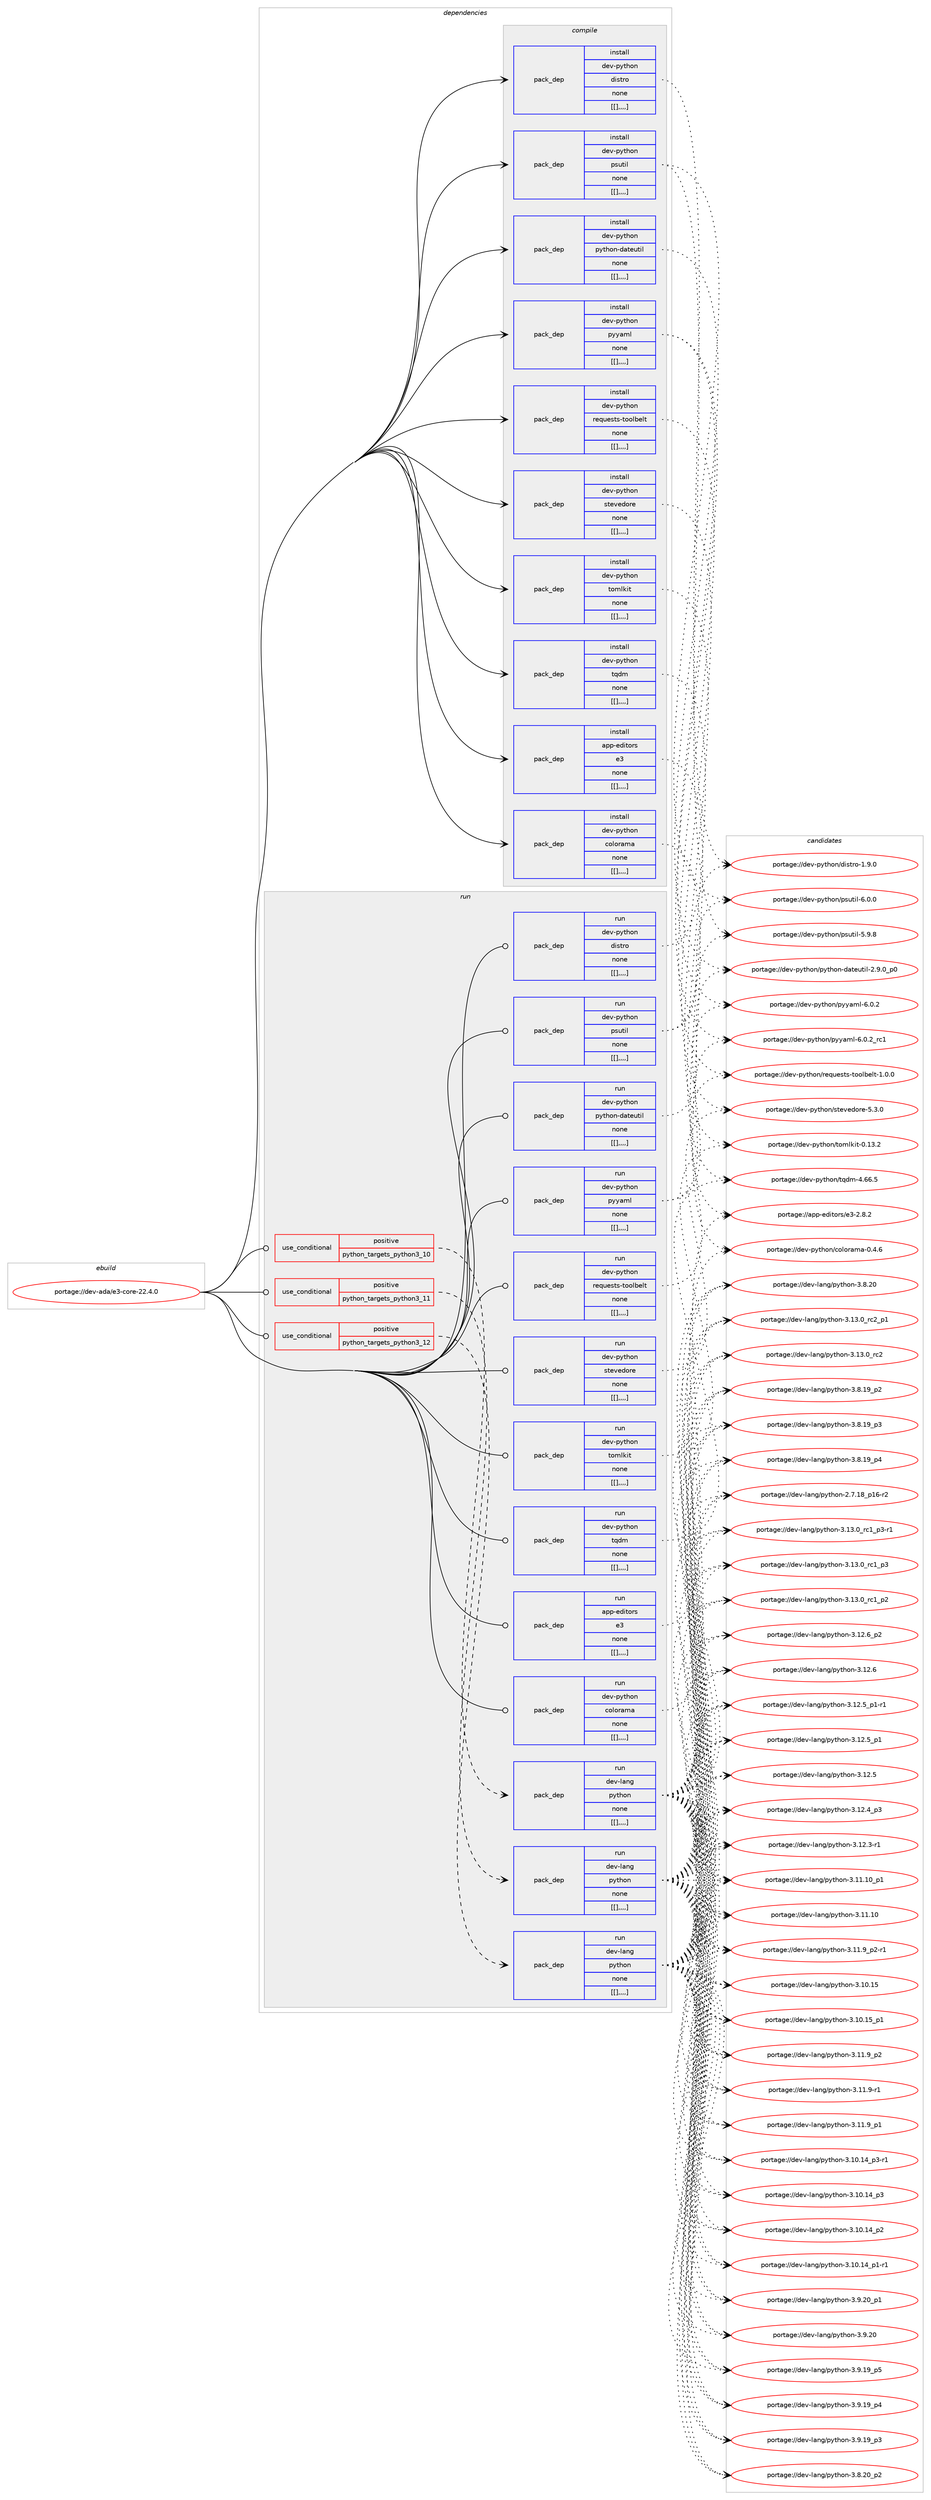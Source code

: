digraph prolog {

# *************
# Graph options
# *************

newrank=true;
concentrate=true;
compound=true;
graph [rankdir=LR,fontname=Helvetica,fontsize=10,ranksep=1.5];#, ranksep=2.5, nodesep=0.2];
edge  [arrowhead=vee];
node  [fontname=Helvetica,fontsize=10];

# **********
# The ebuild
# **********

subgraph cluster_leftcol {
color=gray;
label=<<i>ebuild</i>>;
id [label="portage://dev-ada/e3-core-22.4.0", color=red, width=4, href="../dev-ada/e3-core-22.4.0.svg"];
}

# ****************
# The dependencies
# ****************

subgraph cluster_midcol {
color=gray;
label=<<i>dependencies</i>>;
subgraph cluster_compile {
fillcolor="#eeeeee";
style=filled;
label=<<i>compile</i>>;
subgraph pack45556 {
dependency63157 [label=<<TABLE BORDER="0" CELLBORDER="1" CELLSPACING="0" CELLPADDING="4" WIDTH="220"><TR><TD ROWSPAN="6" CELLPADDING="30">pack_dep</TD></TR><TR><TD WIDTH="110">install</TD></TR><TR><TD>dev-python</TD></TR><TR><TD>colorama</TD></TR><TR><TD>none</TD></TR><TR><TD>[[],,,,]</TD></TR></TABLE>>, shape=none, color=blue];
}
id:e -> dependency63157:w [weight=20,style="solid",arrowhead="vee"];
subgraph pack45557 {
dependency63158 [label=<<TABLE BORDER="0" CELLBORDER="1" CELLSPACING="0" CELLPADDING="4" WIDTH="220"><TR><TD ROWSPAN="6" CELLPADDING="30">pack_dep</TD></TR><TR><TD WIDTH="110">install</TD></TR><TR><TD>dev-python</TD></TR><TR><TD>distro</TD></TR><TR><TD>none</TD></TR><TR><TD>[[],,,,]</TD></TR></TABLE>>, shape=none, color=blue];
}
id:e -> dependency63158:w [weight=20,style="solid",arrowhead="vee"];
subgraph pack45558 {
dependency63159 [label=<<TABLE BORDER="0" CELLBORDER="1" CELLSPACING="0" CELLPADDING="4" WIDTH="220"><TR><TD ROWSPAN="6" CELLPADDING="30">pack_dep</TD></TR><TR><TD WIDTH="110">install</TD></TR><TR><TD>dev-python</TD></TR><TR><TD>psutil</TD></TR><TR><TD>none</TD></TR><TR><TD>[[],,,,]</TD></TR></TABLE>>, shape=none, color=blue];
}
id:e -> dependency63159:w [weight=20,style="solid",arrowhead="vee"];
subgraph pack45559 {
dependency63160 [label=<<TABLE BORDER="0" CELLBORDER="1" CELLSPACING="0" CELLPADDING="4" WIDTH="220"><TR><TD ROWSPAN="6" CELLPADDING="30">pack_dep</TD></TR><TR><TD WIDTH="110">install</TD></TR><TR><TD>dev-python</TD></TR><TR><TD>python-dateutil</TD></TR><TR><TD>none</TD></TR><TR><TD>[[],,,,]</TD></TR></TABLE>>, shape=none, color=blue];
}
id:e -> dependency63160:w [weight=20,style="solid",arrowhead="vee"];
subgraph pack45560 {
dependency63161 [label=<<TABLE BORDER="0" CELLBORDER="1" CELLSPACING="0" CELLPADDING="4" WIDTH="220"><TR><TD ROWSPAN="6" CELLPADDING="30">pack_dep</TD></TR><TR><TD WIDTH="110">install</TD></TR><TR><TD>dev-python</TD></TR><TR><TD>pyyaml</TD></TR><TR><TD>none</TD></TR><TR><TD>[[],,,,]</TD></TR></TABLE>>, shape=none, color=blue];
}
id:e -> dependency63161:w [weight=20,style="solid",arrowhead="vee"];
subgraph pack45561 {
dependency63162 [label=<<TABLE BORDER="0" CELLBORDER="1" CELLSPACING="0" CELLPADDING="4" WIDTH="220"><TR><TD ROWSPAN="6" CELLPADDING="30">pack_dep</TD></TR><TR><TD WIDTH="110">install</TD></TR><TR><TD>dev-python</TD></TR><TR><TD>requests-toolbelt</TD></TR><TR><TD>none</TD></TR><TR><TD>[[],,,,]</TD></TR></TABLE>>, shape=none, color=blue];
}
id:e -> dependency63162:w [weight=20,style="solid",arrowhead="vee"];
subgraph pack45562 {
dependency63163 [label=<<TABLE BORDER="0" CELLBORDER="1" CELLSPACING="0" CELLPADDING="4" WIDTH="220"><TR><TD ROWSPAN="6" CELLPADDING="30">pack_dep</TD></TR><TR><TD WIDTH="110">install</TD></TR><TR><TD>dev-python</TD></TR><TR><TD>stevedore</TD></TR><TR><TD>none</TD></TR><TR><TD>[[],,,,]</TD></TR></TABLE>>, shape=none, color=blue];
}
id:e -> dependency63163:w [weight=20,style="solid",arrowhead="vee"];
subgraph pack45563 {
dependency63164 [label=<<TABLE BORDER="0" CELLBORDER="1" CELLSPACING="0" CELLPADDING="4" WIDTH="220"><TR><TD ROWSPAN="6" CELLPADDING="30">pack_dep</TD></TR><TR><TD WIDTH="110">install</TD></TR><TR><TD>dev-python</TD></TR><TR><TD>tomlkit</TD></TR><TR><TD>none</TD></TR><TR><TD>[[],,,,]</TD></TR></TABLE>>, shape=none, color=blue];
}
id:e -> dependency63164:w [weight=20,style="solid",arrowhead="vee"];
subgraph pack45564 {
dependency63165 [label=<<TABLE BORDER="0" CELLBORDER="1" CELLSPACING="0" CELLPADDING="4" WIDTH="220"><TR><TD ROWSPAN="6" CELLPADDING="30">pack_dep</TD></TR><TR><TD WIDTH="110">install</TD></TR><TR><TD>dev-python</TD></TR><TR><TD>tqdm</TD></TR><TR><TD>none</TD></TR><TR><TD>[[],,,,]</TD></TR></TABLE>>, shape=none, color=blue];
}
id:e -> dependency63165:w [weight=20,style="solid",arrowhead="vee"];
subgraph pack45565 {
dependency63166 [label=<<TABLE BORDER="0" CELLBORDER="1" CELLSPACING="0" CELLPADDING="4" WIDTH="220"><TR><TD ROWSPAN="6" CELLPADDING="30">pack_dep</TD></TR><TR><TD WIDTH="110">install</TD></TR><TR><TD>app-editors</TD></TR><TR><TD>e3</TD></TR><TR><TD>none</TD></TR><TR><TD>[[],,,,]</TD></TR></TABLE>>, shape=none, color=blue];
}
id:e -> dependency63166:w [weight=20,style="solid",arrowhead="vee"];
}
subgraph cluster_compileandrun {
fillcolor="#eeeeee";
style=filled;
label=<<i>compile and run</i>>;
}
subgraph cluster_run {
fillcolor="#eeeeee";
style=filled;
label=<<i>run</i>>;
subgraph cond16684 {
dependency63167 [label=<<TABLE BORDER="0" CELLBORDER="1" CELLSPACING="0" CELLPADDING="4"><TR><TD ROWSPAN="3" CELLPADDING="10">use_conditional</TD></TR><TR><TD>positive</TD></TR><TR><TD>python_targets_python3_10</TD></TR></TABLE>>, shape=none, color=red];
subgraph pack45566 {
dependency63168 [label=<<TABLE BORDER="0" CELLBORDER="1" CELLSPACING="0" CELLPADDING="4" WIDTH="220"><TR><TD ROWSPAN="6" CELLPADDING="30">pack_dep</TD></TR><TR><TD WIDTH="110">run</TD></TR><TR><TD>dev-lang</TD></TR><TR><TD>python</TD></TR><TR><TD>none</TD></TR><TR><TD>[[],,,,]</TD></TR></TABLE>>, shape=none, color=blue];
}
dependency63167:e -> dependency63168:w [weight=20,style="dashed",arrowhead="vee"];
}
id:e -> dependency63167:w [weight=20,style="solid",arrowhead="odot"];
subgraph cond16685 {
dependency63169 [label=<<TABLE BORDER="0" CELLBORDER="1" CELLSPACING="0" CELLPADDING="4"><TR><TD ROWSPAN="3" CELLPADDING="10">use_conditional</TD></TR><TR><TD>positive</TD></TR><TR><TD>python_targets_python3_11</TD></TR></TABLE>>, shape=none, color=red];
subgraph pack45567 {
dependency63170 [label=<<TABLE BORDER="0" CELLBORDER="1" CELLSPACING="0" CELLPADDING="4" WIDTH="220"><TR><TD ROWSPAN="6" CELLPADDING="30">pack_dep</TD></TR><TR><TD WIDTH="110">run</TD></TR><TR><TD>dev-lang</TD></TR><TR><TD>python</TD></TR><TR><TD>none</TD></TR><TR><TD>[[],,,,]</TD></TR></TABLE>>, shape=none, color=blue];
}
dependency63169:e -> dependency63170:w [weight=20,style="dashed",arrowhead="vee"];
}
id:e -> dependency63169:w [weight=20,style="solid",arrowhead="odot"];
subgraph cond16686 {
dependency63171 [label=<<TABLE BORDER="0" CELLBORDER="1" CELLSPACING="0" CELLPADDING="4"><TR><TD ROWSPAN="3" CELLPADDING="10">use_conditional</TD></TR><TR><TD>positive</TD></TR><TR><TD>python_targets_python3_12</TD></TR></TABLE>>, shape=none, color=red];
subgraph pack45568 {
dependency63172 [label=<<TABLE BORDER="0" CELLBORDER="1" CELLSPACING="0" CELLPADDING="4" WIDTH="220"><TR><TD ROWSPAN="6" CELLPADDING="30">pack_dep</TD></TR><TR><TD WIDTH="110">run</TD></TR><TR><TD>dev-lang</TD></TR><TR><TD>python</TD></TR><TR><TD>none</TD></TR><TR><TD>[[],,,,]</TD></TR></TABLE>>, shape=none, color=blue];
}
dependency63171:e -> dependency63172:w [weight=20,style="dashed",arrowhead="vee"];
}
id:e -> dependency63171:w [weight=20,style="solid",arrowhead="odot"];
subgraph pack45569 {
dependency63173 [label=<<TABLE BORDER="0" CELLBORDER="1" CELLSPACING="0" CELLPADDING="4" WIDTH="220"><TR><TD ROWSPAN="6" CELLPADDING="30">pack_dep</TD></TR><TR><TD WIDTH="110">run</TD></TR><TR><TD>dev-python</TD></TR><TR><TD>colorama</TD></TR><TR><TD>none</TD></TR><TR><TD>[[],,,,]</TD></TR></TABLE>>, shape=none, color=blue];
}
id:e -> dependency63173:w [weight=20,style="solid",arrowhead="odot"];
subgraph pack45570 {
dependency63174 [label=<<TABLE BORDER="0" CELLBORDER="1" CELLSPACING="0" CELLPADDING="4" WIDTH="220"><TR><TD ROWSPAN="6" CELLPADDING="30">pack_dep</TD></TR><TR><TD WIDTH="110">run</TD></TR><TR><TD>dev-python</TD></TR><TR><TD>distro</TD></TR><TR><TD>none</TD></TR><TR><TD>[[],,,,]</TD></TR></TABLE>>, shape=none, color=blue];
}
id:e -> dependency63174:w [weight=20,style="solid",arrowhead="odot"];
subgraph pack45571 {
dependency63175 [label=<<TABLE BORDER="0" CELLBORDER="1" CELLSPACING="0" CELLPADDING="4" WIDTH="220"><TR><TD ROWSPAN="6" CELLPADDING="30">pack_dep</TD></TR><TR><TD WIDTH="110">run</TD></TR><TR><TD>dev-python</TD></TR><TR><TD>psutil</TD></TR><TR><TD>none</TD></TR><TR><TD>[[],,,,]</TD></TR></TABLE>>, shape=none, color=blue];
}
id:e -> dependency63175:w [weight=20,style="solid",arrowhead="odot"];
subgraph pack45572 {
dependency63176 [label=<<TABLE BORDER="0" CELLBORDER="1" CELLSPACING="0" CELLPADDING="4" WIDTH="220"><TR><TD ROWSPAN="6" CELLPADDING="30">pack_dep</TD></TR><TR><TD WIDTH="110">run</TD></TR><TR><TD>dev-python</TD></TR><TR><TD>python-dateutil</TD></TR><TR><TD>none</TD></TR><TR><TD>[[],,,,]</TD></TR></TABLE>>, shape=none, color=blue];
}
id:e -> dependency63176:w [weight=20,style="solid",arrowhead="odot"];
subgraph pack45573 {
dependency63177 [label=<<TABLE BORDER="0" CELLBORDER="1" CELLSPACING="0" CELLPADDING="4" WIDTH="220"><TR><TD ROWSPAN="6" CELLPADDING="30">pack_dep</TD></TR><TR><TD WIDTH="110">run</TD></TR><TR><TD>dev-python</TD></TR><TR><TD>pyyaml</TD></TR><TR><TD>none</TD></TR><TR><TD>[[],,,,]</TD></TR></TABLE>>, shape=none, color=blue];
}
id:e -> dependency63177:w [weight=20,style="solid",arrowhead="odot"];
subgraph pack45574 {
dependency63178 [label=<<TABLE BORDER="0" CELLBORDER="1" CELLSPACING="0" CELLPADDING="4" WIDTH="220"><TR><TD ROWSPAN="6" CELLPADDING="30">pack_dep</TD></TR><TR><TD WIDTH="110">run</TD></TR><TR><TD>dev-python</TD></TR><TR><TD>requests-toolbelt</TD></TR><TR><TD>none</TD></TR><TR><TD>[[],,,,]</TD></TR></TABLE>>, shape=none, color=blue];
}
id:e -> dependency63178:w [weight=20,style="solid",arrowhead="odot"];
subgraph pack45575 {
dependency63179 [label=<<TABLE BORDER="0" CELLBORDER="1" CELLSPACING="0" CELLPADDING="4" WIDTH="220"><TR><TD ROWSPAN="6" CELLPADDING="30">pack_dep</TD></TR><TR><TD WIDTH="110">run</TD></TR><TR><TD>dev-python</TD></TR><TR><TD>stevedore</TD></TR><TR><TD>none</TD></TR><TR><TD>[[],,,,]</TD></TR></TABLE>>, shape=none, color=blue];
}
id:e -> dependency63179:w [weight=20,style="solid",arrowhead="odot"];
subgraph pack45576 {
dependency63180 [label=<<TABLE BORDER="0" CELLBORDER="1" CELLSPACING="0" CELLPADDING="4" WIDTH="220"><TR><TD ROWSPAN="6" CELLPADDING="30">pack_dep</TD></TR><TR><TD WIDTH="110">run</TD></TR><TR><TD>dev-python</TD></TR><TR><TD>tomlkit</TD></TR><TR><TD>none</TD></TR><TR><TD>[[],,,,]</TD></TR></TABLE>>, shape=none, color=blue];
}
id:e -> dependency63180:w [weight=20,style="solid",arrowhead="odot"];
subgraph pack45577 {
dependency63181 [label=<<TABLE BORDER="0" CELLBORDER="1" CELLSPACING="0" CELLPADDING="4" WIDTH="220"><TR><TD ROWSPAN="6" CELLPADDING="30">pack_dep</TD></TR><TR><TD WIDTH="110">run</TD></TR><TR><TD>dev-python</TD></TR><TR><TD>tqdm</TD></TR><TR><TD>none</TD></TR><TR><TD>[[],,,,]</TD></TR></TABLE>>, shape=none, color=blue];
}
id:e -> dependency63181:w [weight=20,style="solid",arrowhead="odot"];
subgraph pack45578 {
dependency63182 [label=<<TABLE BORDER="0" CELLBORDER="1" CELLSPACING="0" CELLPADDING="4" WIDTH="220"><TR><TD ROWSPAN="6" CELLPADDING="30">pack_dep</TD></TR><TR><TD WIDTH="110">run</TD></TR><TR><TD>app-editors</TD></TR><TR><TD>e3</TD></TR><TR><TD>none</TD></TR><TR><TD>[[],,,,]</TD></TR></TABLE>>, shape=none, color=blue];
}
id:e -> dependency63182:w [weight=20,style="solid",arrowhead="odot"];
}
}

# **************
# The candidates
# **************

subgraph cluster_choices {
rank=same;
color=gray;
label=<<i>candidates</i>>;

subgraph choice45556 {
color=black;
nodesep=1;
choice1001011184511212111610411111047991111081111149710997454846524654 [label="portage://dev-python/colorama-0.4.6", color=red, width=4,href="../dev-python/colorama-0.4.6.svg"];
dependency63157:e -> choice1001011184511212111610411111047991111081111149710997454846524654:w [style=dotted,weight="100"];
}
subgraph choice45557 {
color=black;
nodesep=1;
choice1001011184511212111610411111047100105115116114111454946574648 [label="portage://dev-python/distro-1.9.0", color=red, width=4,href="../dev-python/distro-1.9.0.svg"];
dependency63158:e -> choice1001011184511212111610411111047100105115116114111454946574648:w [style=dotted,weight="100"];
}
subgraph choice45558 {
color=black;
nodesep=1;
choice1001011184511212111610411111047112115117116105108455446484648 [label="portage://dev-python/psutil-6.0.0", color=red, width=4,href="../dev-python/psutil-6.0.0.svg"];
choice1001011184511212111610411111047112115117116105108455346574656 [label="portage://dev-python/psutil-5.9.8", color=red, width=4,href="../dev-python/psutil-5.9.8.svg"];
dependency63159:e -> choice1001011184511212111610411111047112115117116105108455446484648:w [style=dotted,weight="100"];
dependency63159:e -> choice1001011184511212111610411111047112115117116105108455346574656:w [style=dotted,weight="100"];
}
subgraph choice45559 {
color=black;
nodesep=1;
choice100101118451121211161041111104711212111610411111045100971161011171161051084550465746489511248 [label="portage://dev-python/python-dateutil-2.9.0_p0", color=red, width=4,href="../dev-python/python-dateutil-2.9.0_p0.svg"];
dependency63160:e -> choice100101118451121211161041111104711212111610411111045100971161011171161051084550465746489511248:w [style=dotted,weight="100"];
}
subgraph choice45560 {
color=black;
nodesep=1;
choice100101118451121211161041111104711212112197109108455446484650951149949 [label="portage://dev-python/pyyaml-6.0.2_rc1", color=red, width=4,href="../dev-python/pyyaml-6.0.2_rc1.svg"];
choice100101118451121211161041111104711212112197109108455446484650 [label="portage://dev-python/pyyaml-6.0.2", color=red, width=4,href="../dev-python/pyyaml-6.0.2.svg"];
dependency63161:e -> choice100101118451121211161041111104711212112197109108455446484650951149949:w [style=dotted,weight="100"];
dependency63161:e -> choice100101118451121211161041111104711212112197109108455446484650:w [style=dotted,weight="100"];
}
subgraph choice45561 {
color=black;
nodesep=1;
choice10010111845112121116104111110471141011131171011151161154511611111110898101108116454946484648 [label="portage://dev-python/requests-toolbelt-1.0.0", color=red, width=4,href="../dev-python/requests-toolbelt-1.0.0.svg"];
dependency63162:e -> choice10010111845112121116104111110471141011131171011151161154511611111110898101108116454946484648:w [style=dotted,weight="100"];
}
subgraph choice45562 {
color=black;
nodesep=1;
choice1001011184511212111610411111047115116101118101100111114101455346514648 [label="portage://dev-python/stevedore-5.3.0", color=red, width=4,href="../dev-python/stevedore-5.3.0.svg"];
dependency63163:e -> choice1001011184511212111610411111047115116101118101100111114101455346514648:w [style=dotted,weight="100"];
}
subgraph choice45563 {
color=black;
nodesep=1;
choice100101118451121211161041111104711611110910810710511645484649514650 [label="portage://dev-python/tomlkit-0.13.2", color=red, width=4,href="../dev-python/tomlkit-0.13.2.svg"];
dependency63164:e -> choice100101118451121211161041111104711611110910810710511645484649514650:w [style=dotted,weight="100"];
}
subgraph choice45564 {
color=black;
nodesep=1;
choice100101118451121211161041111104711611310010945524654544653 [label="portage://dev-python/tqdm-4.66.5", color=red, width=4,href="../dev-python/tqdm-4.66.5.svg"];
dependency63165:e -> choice100101118451121211161041111104711611310010945524654544653:w [style=dotted,weight="100"];
}
subgraph choice45565 {
color=black;
nodesep=1;
choice97112112451011001051161111141154710151455046564650 [label="portage://app-editors/e3-2.8.2", color=red, width=4,href="../app-editors/e3-2.8.2.svg"];
dependency63166:e -> choice97112112451011001051161111141154710151455046564650:w [style=dotted,weight="100"];
}
subgraph choice45566 {
color=black;
nodesep=1;
choice100101118451089711010347112121116104111110455146495146489511499509511249 [label="portage://dev-lang/python-3.13.0_rc2_p1", color=red, width=4,href="../dev-lang/python-3.13.0_rc2_p1.svg"];
choice10010111845108971101034711212111610411111045514649514648951149950 [label="portage://dev-lang/python-3.13.0_rc2", color=red, width=4,href="../dev-lang/python-3.13.0_rc2.svg"];
choice1001011184510897110103471121211161041111104551464951464895114994995112514511449 [label="portage://dev-lang/python-3.13.0_rc1_p3-r1", color=red, width=4,href="../dev-lang/python-3.13.0_rc1_p3-r1.svg"];
choice100101118451089711010347112121116104111110455146495146489511499499511251 [label="portage://dev-lang/python-3.13.0_rc1_p3", color=red, width=4,href="../dev-lang/python-3.13.0_rc1_p3.svg"];
choice100101118451089711010347112121116104111110455146495146489511499499511250 [label="portage://dev-lang/python-3.13.0_rc1_p2", color=red, width=4,href="../dev-lang/python-3.13.0_rc1_p2.svg"];
choice100101118451089711010347112121116104111110455146495046549511250 [label="portage://dev-lang/python-3.12.6_p2", color=red, width=4,href="../dev-lang/python-3.12.6_p2.svg"];
choice10010111845108971101034711212111610411111045514649504654 [label="portage://dev-lang/python-3.12.6", color=red, width=4,href="../dev-lang/python-3.12.6.svg"];
choice1001011184510897110103471121211161041111104551464950465395112494511449 [label="portage://dev-lang/python-3.12.5_p1-r1", color=red, width=4,href="../dev-lang/python-3.12.5_p1-r1.svg"];
choice100101118451089711010347112121116104111110455146495046539511249 [label="portage://dev-lang/python-3.12.5_p1", color=red, width=4,href="../dev-lang/python-3.12.5_p1.svg"];
choice10010111845108971101034711212111610411111045514649504653 [label="portage://dev-lang/python-3.12.5", color=red, width=4,href="../dev-lang/python-3.12.5.svg"];
choice100101118451089711010347112121116104111110455146495046529511251 [label="portage://dev-lang/python-3.12.4_p3", color=red, width=4,href="../dev-lang/python-3.12.4_p3.svg"];
choice100101118451089711010347112121116104111110455146495046514511449 [label="portage://dev-lang/python-3.12.3-r1", color=red, width=4,href="../dev-lang/python-3.12.3-r1.svg"];
choice10010111845108971101034711212111610411111045514649494649489511249 [label="portage://dev-lang/python-3.11.10_p1", color=red, width=4,href="../dev-lang/python-3.11.10_p1.svg"];
choice1001011184510897110103471121211161041111104551464949464948 [label="portage://dev-lang/python-3.11.10", color=red, width=4,href="../dev-lang/python-3.11.10.svg"];
choice1001011184510897110103471121211161041111104551464949465795112504511449 [label="portage://dev-lang/python-3.11.9_p2-r1", color=red, width=4,href="../dev-lang/python-3.11.9_p2-r1.svg"];
choice100101118451089711010347112121116104111110455146494946579511250 [label="portage://dev-lang/python-3.11.9_p2", color=red, width=4,href="../dev-lang/python-3.11.9_p2.svg"];
choice100101118451089711010347112121116104111110455146494946579511249 [label="portage://dev-lang/python-3.11.9_p1", color=red, width=4,href="../dev-lang/python-3.11.9_p1.svg"];
choice100101118451089711010347112121116104111110455146494946574511449 [label="portage://dev-lang/python-3.11.9-r1", color=red, width=4,href="../dev-lang/python-3.11.9-r1.svg"];
choice10010111845108971101034711212111610411111045514649484649539511249 [label="portage://dev-lang/python-3.10.15_p1", color=red, width=4,href="../dev-lang/python-3.10.15_p1.svg"];
choice1001011184510897110103471121211161041111104551464948464953 [label="portage://dev-lang/python-3.10.15", color=red, width=4,href="../dev-lang/python-3.10.15.svg"];
choice100101118451089711010347112121116104111110455146494846495295112514511449 [label="portage://dev-lang/python-3.10.14_p3-r1", color=red, width=4,href="../dev-lang/python-3.10.14_p3-r1.svg"];
choice10010111845108971101034711212111610411111045514649484649529511251 [label="portage://dev-lang/python-3.10.14_p3", color=red, width=4,href="../dev-lang/python-3.10.14_p3.svg"];
choice10010111845108971101034711212111610411111045514649484649529511250 [label="portage://dev-lang/python-3.10.14_p2", color=red, width=4,href="../dev-lang/python-3.10.14_p2.svg"];
choice100101118451089711010347112121116104111110455146494846495295112494511449 [label="portage://dev-lang/python-3.10.14_p1-r1", color=red, width=4,href="../dev-lang/python-3.10.14_p1-r1.svg"];
choice100101118451089711010347112121116104111110455146574650489511249 [label="portage://dev-lang/python-3.9.20_p1", color=red, width=4,href="../dev-lang/python-3.9.20_p1.svg"];
choice10010111845108971101034711212111610411111045514657465048 [label="portage://dev-lang/python-3.9.20", color=red, width=4,href="../dev-lang/python-3.9.20.svg"];
choice100101118451089711010347112121116104111110455146574649579511253 [label="portage://dev-lang/python-3.9.19_p5", color=red, width=4,href="../dev-lang/python-3.9.19_p5.svg"];
choice100101118451089711010347112121116104111110455146574649579511252 [label="portage://dev-lang/python-3.9.19_p4", color=red, width=4,href="../dev-lang/python-3.9.19_p4.svg"];
choice100101118451089711010347112121116104111110455146574649579511251 [label="portage://dev-lang/python-3.9.19_p3", color=red, width=4,href="../dev-lang/python-3.9.19_p3.svg"];
choice100101118451089711010347112121116104111110455146564650489511250 [label="portage://dev-lang/python-3.8.20_p2", color=red, width=4,href="../dev-lang/python-3.8.20_p2.svg"];
choice10010111845108971101034711212111610411111045514656465048 [label="portage://dev-lang/python-3.8.20", color=red, width=4,href="../dev-lang/python-3.8.20.svg"];
choice100101118451089711010347112121116104111110455146564649579511252 [label="portage://dev-lang/python-3.8.19_p4", color=red, width=4,href="../dev-lang/python-3.8.19_p4.svg"];
choice100101118451089711010347112121116104111110455146564649579511251 [label="portage://dev-lang/python-3.8.19_p3", color=red, width=4,href="../dev-lang/python-3.8.19_p3.svg"];
choice100101118451089711010347112121116104111110455146564649579511250 [label="portage://dev-lang/python-3.8.19_p2", color=red, width=4,href="../dev-lang/python-3.8.19_p2.svg"];
choice100101118451089711010347112121116104111110455046554649569511249544511450 [label="portage://dev-lang/python-2.7.18_p16-r2", color=red, width=4,href="../dev-lang/python-2.7.18_p16-r2.svg"];
dependency63168:e -> choice100101118451089711010347112121116104111110455146495146489511499509511249:w [style=dotted,weight="100"];
dependency63168:e -> choice10010111845108971101034711212111610411111045514649514648951149950:w [style=dotted,weight="100"];
dependency63168:e -> choice1001011184510897110103471121211161041111104551464951464895114994995112514511449:w [style=dotted,weight="100"];
dependency63168:e -> choice100101118451089711010347112121116104111110455146495146489511499499511251:w [style=dotted,weight="100"];
dependency63168:e -> choice100101118451089711010347112121116104111110455146495146489511499499511250:w [style=dotted,weight="100"];
dependency63168:e -> choice100101118451089711010347112121116104111110455146495046549511250:w [style=dotted,weight="100"];
dependency63168:e -> choice10010111845108971101034711212111610411111045514649504654:w [style=dotted,weight="100"];
dependency63168:e -> choice1001011184510897110103471121211161041111104551464950465395112494511449:w [style=dotted,weight="100"];
dependency63168:e -> choice100101118451089711010347112121116104111110455146495046539511249:w [style=dotted,weight="100"];
dependency63168:e -> choice10010111845108971101034711212111610411111045514649504653:w [style=dotted,weight="100"];
dependency63168:e -> choice100101118451089711010347112121116104111110455146495046529511251:w [style=dotted,weight="100"];
dependency63168:e -> choice100101118451089711010347112121116104111110455146495046514511449:w [style=dotted,weight="100"];
dependency63168:e -> choice10010111845108971101034711212111610411111045514649494649489511249:w [style=dotted,weight="100"];
dependency63168:e -> choice1001011184510897110103471121211161041111104551464949464948:w [style=dotted,weight="100"];
dependency63168:e -> choice1001011184510897110103471121211161041111104551464949465795112504511449:w [style=dotted,weight="100"];
dependency63168:e -> choice100101118451089711010347112121116104111110455146494946579511250:w [style=dotted,weight="100"];
dependency63168:e -> choice100101118451089711010347112121116104111110455146494946579511249:w [style=dotted,weight="100"];
dependency63168:e -> choice100101118451089711010347112121116104111110455146494946574511449:w [style=dotted,weight="100"];
dependency63168:e -> choice10010111845108971101034711212111610411111045514649484649539511249:w [style=dotted,weight="100"];
dependency63168:e -> choice1001011184510897110103471121211161041111104551464948464953:w [style=dotted,weight="100"];
dependency63168:e -> choice100101118451089711010347112121116104111110455146494846495295112514511449:w [style=dotted,weight="100"];
dependency63168:e -> choice10010111845108971101034711212111610411111045514649484649529511251:w [style=dotted,weight="100"];
dependency63168:e -> choice10010111845108971101034711212111610411111045514649484649529511250:w [style=dotted,weight="100"];
dependency63168:e -> choice100101118451089711010347112121116104111110455146494846495295112494511449:w [style=dotted,weight="100"];
dependency63168:e -> choice100101118451089711010347112121116104111110455146574650489511249:w [style=dotted,weight="100"];
dependency63168:e -> choice10010111845108971101034711212111610411111045514657465048:w [style=dotted,weight="100"];
dependency63168:e -> choice100101118451089711010347112121116104111110455146574649579511253:w [style=dotted,weight="100"];
dependency63168:e -> choice100101118451089711010347112121116104111110455146574649579511252:w [style=dotted,weight="100"];
dependency63168:e -> choice100101118451089711010347112121116104111110455146574649579511251:w [style=dotted,weight="100"];
dependency63168:e -> choice100101118451089711010347112121116104111110455146564650489511250:w [style=dotted,weight="100"];
dependency63168:e -> choice10010111845108971101034711212111610411111045514656465048:w [style=dotted,weight="100"];
dependency63168:e -> choice100101118451089711010347112121116104111110455146564649579511252:w [style=dotted,weight="100"];
dependency63168:e -> choice100101118451089711010347112121116104111110455146564649579511251:w [style=dotted,weight="100"];
dependency63168:e -> choice100101118451089711010347112121116104111110455146564649579511250:w [style=dotted,weight="100"];
dependency63168:e -> choice100101118451089711010347112121116104111110455046554649569511249544511450:w [style=dotted,weight="100"];
}
subgraph choice45567 {
color=black;
nodesep=1;
choice100101118451089711010347112121116104111110455146495146489511499509511249 [label="portage://dev-lang/python-3.13.0_rc2_p1", color=red, width=4,href="../dev-lang/python-3.13.0_rc2_p1.svg"];
choice10010111845108971101034711212111610411111045514649514648951149950 [label="portage://dev-lang/python-3.13.0_rc2", color=red, width=4,href="../dev-lang/python-3.13.0_rc2.svg"];
choice1001011184510897110103471121211161041111104551464951464895114994995112514511449 [label="portage://dev-lang/python-3.13.0_rc1_p3-r1", color=red, width=4,href="../dev-lang/python-3.13.0_rc1_p3-r1.svg"];
choice100101118451089711010347112121116104111110455146495146489511499499511251 [label="portage://dev-lang/python-3.13.0_rc1_p3", color=red, width=4,href="../dev-lang/python-3.13.0_rc1_p3.svg"];
choice100101118451089711010347112121116104111110455146495146489511499499511250 [label="portage://dev-lang/python-3.13.0_rc1_p2", color=red, width=4,href="../dev-lang/python-3.13.0_rc1_p2.svg"];
choice100101118451089711010347112121116104111110455146495046549511250 [label="portage://dev-lang/python-3.12.6_p2", color=red, width=4,href="../dev-lang/python-3.12.6_p2.svg"];
choice10010111845108971101034711212111610411111045514649504654 [label="portage://dev-lang/python-3.12.6", color=red, width=4,href="../dev-lang/python-3.12.6.svg"];
choice1001011184510897110103471121211161041111104551464950465395112494511449 [label="portage://dev-lang/python-3.12.5_p1-r1", color=red, width=4,href="../dev-lang/python-3.12.5_p1-r1.svg"];
choice100101118451089711010347112121116104111110455146495046539511249 [label="portage://dev-lang/python-3.12.5_p1", color=red, width=4,href="../dev-lang/python-3.12.5_p1.svg"];
choice10010111845108971101034711212111610411111045514649504653 [label="portage://dev-lang/python-3.12.5", color=red, width=4,href="../dev-lang/python-3.12.5.svg"];
choice100101118451089711010347112121116104111110455146495046529511251 [label="portage://dev-lang/python-3.12.4_p3", color=red, width=4,href="../dev-lang/python-3.12.4_p3.svg"];
choice100101118451089711010347112121116104111110455146495046514511449 [label="portage://dev-lang/python-3.12.3-r1", color=red, width=4,href="../dev-lang/python-3.12.3-r1.svg"];
choice10010111845108971101034711212111610411111045514649494649489511249 [label="portage://dev-lang/python-3.11.10_p1", color=red, width=4,href="../dev-lang/python-3.11.10_p1.svg"];
choice1001011184510897110103471121211161041111104551464949464948 [label="portage://dev-lang/python-3.11.10", color=red, width=4,href="../dev-lang/python-3.11.10.svg"];
choice1001011184510897110103471121211161041111104551464949465795112504511449 [label="portage://dev-lang/python-3.11.9_p2-r1", color=red, width=4,href="../dev-lang/python-3.11.9_p2-r1.svg"];
choice100101118451089711010347112121116104111110455146494946579511250 [label="portage://dev-lang/python-3.11.9_p2", color=red, width=4,href="../dev-lang/python-3.11.9_p2.svg"];
choice100101118451089711010347112121116104111110455146494946579511249 [label="portage://dev-lang/python-3.11.9_p1", color=red, width=4,href="../dev-lang/python-3.11.9_p1.svg"];
choice100101118451089711010347112121116104111110455146494946574511449 [label="portage://dev-lang/python-3.11.9-r1", color=red, width=4,href="../dev-lang/python-3.11.9-r1.svg"];
choice10010111845108971101034711212111610411111045514649484649539511249 [label="portage://dev-lang/python-3.10.15_p1", color=red, width=4,href="../dev-lang/python-3.10.15_p1.svg"];
choice1001011184510897110103471121211161041111104551464948464953 [label="portage://dev-lang/python-3.10.15", color=red, width=4,href="../dev-lang/python-3.10.15.svg"];
choice100101118451089711010347112121116104111110455146494846495295112514511449 [label="portage://dev-lang/python-3.10.14_p3-r1", color=red, width=4,href="../dev-lang/python-3.10.14_p3-r1.svg"];
choice10010111845108971101034711212111610411111045514649484649529511251 [label="portage://dev-lang/python-3.10.14_p3", color=red, width=4,href="../dev-lang/python-3.10.14_p3.svg"];
choice10010111845108971101034711212111610411111045514649484649529511250 [label="portage://dev-lang/python-3.10.14_p2", color=red, width=4,href="../dev-lang/python-3.10.14_p2.svg"];
choice100101118451089711010347112121116104111110455146494846495295112494511449 [label="portage://dev-lang/python-3.10.14_p1-r1", color=red, width=4,href="../dev-lang/python-3.10.14_p1-r1.svg"];
choice100101118451089711010347112121116104111110455146574650489511249 [label="portage://dev-lang/python-3.9.20_p1", color=red, width=4,href="../dev-lang/python-3.9.20_p1.svg"];
choice10010111845108971101034711212111610411111045514657465048 [label="portage://dev-lang/python-3.9.20", color=red, width=4,href="../dev-lang/python-3.9.20.svg"];
choice100101118451089711010347112121116104111110455146574649579511253 [label="portage://dev-lang/python-3.9.19_p5", color=red, width=4,href="../dev-lang/python-3.9.19_p5.svg"];
choice100101118451089711010347112121116104111110455146574649579511252 [label="portage://dev-lang/python-3.9.19_p4", color=red, width=4,href="../dev-lang/python-3.9.19_p4.svg"];
choice100101118451089711010347112121116104111110455146574649579511251 [label="portage://dev-lang/python-3.9.19_p3", color=red, width=4,href="../dev-lang/python-3.9.19_p3.svg"];
choice100101118451089711010347112121116104111110455146564650489511250 [label="portage://dev-lang/python-3.8.20_p2", color=red, width=4,href="../dev-lang/python-3.8.20_p2.svg"];
choice10010111845108971101034711212111610411111045514656465048 [label="portage://dev-lang/python-3.8.20", color=red, width=4,href="../dev-lang/python-3.8.20.svg"];
choice100101118451089711010347112121116104111110455146564649579511252 [label="portage://dev-lang/python-3.8.19_p4", color=red, width=4,href="../dev-lang/python-3.8.19_p4.svg"];
choice100101118451089711010347112121116104111110455146564649579511251 [label="portage://dev-lang/python-3.8.19_p3", color=red, width=4,href="../dev-lang/python-3.8.19_p3.svg"];
choice100101118451089711010347112121116104111110455146564649579511250 [label="portage://dev-lang/python-3.8.19_p2", color=red, width=4,href="../dev-lang/python-3.8.19_p2.svg"];
choice100101118451089711010347112121116104111110455046554649569511249544511450 [label="portage://dev-lang/python-2.7.18_p16-r2", color=red, width=4,href="../dev-lang/python-2.7.18_p16-r2.svg"];
dependency63170:e -> choice100101118451089711010347112121116104111110455146495146489511499509511249:w [style=dotted,weight="100"];
dependency63170:e -> choice10010111845108971101034711212111610411111045514649514648951149950:w [style=dotted,weight="100"];
dependency63170:e -> choice1001011184510897110103471121211161041111104551464951464895114994995112514511449:w [style=dotted,weight="100"];
dependency63170:e -> choice100101118451089711010347112121116104111110455146495146489511499499511251:w [style=dotted,weight="100"];
dependency63170:e -> choice100101118451089711010347112121116104111110455146495146489511499499511250:w [style=dotted,weight="100"];
dependency63170:e -> choice100101118451089711010347112121116104111110455146495046549511250:w [style=dotted,weight="100"];
dependency63170:e -> choice10010111845108971101034711212111610411111045514649504654:w [style=dotted,weight="100"];
dependency63170:e -> choice1001011184510897110103471121211161041111104551464950465395112494511449:w [style=dotted,weight="100"];
dependency63170:e -> choice100101118451089711010347112121116104111110455146495046539511249:w [style=dotted,weight="100"];
dependency63170:e -> choice10010111845108971101034711212111610411111045514649504653:w [style=dotted,weight="100"];
dependency63170:e -> choice100101118451089711010347112121116104111110455146495046529511251:w [style=dotted,weight="100"];
dependency63170:e -> choice100101118451089711010347112121116104111110455146495046514511449:w [style=dotted,weight="100"];
dependency63170:e -> choice10010111845108971101034711212111610411111045514649494649489511249:w [style=dotted,weight="100"];
dependency63170:e -> choice1001011184510897110103471121211161041111104551464949464948:w [style=dotted,weight="100"];
dependency63170:e -> choice1001011184510897110103471121211161041111104551464949465795112504511449:w [style=dotted,weight="100"];
dependency63170:e -> choice100101118451089711010347112121116104111110455146494946579511250:w [style=dotted,weight="100"];
dependency63170:e -> choice100101118451089711010347112121116104111110455146494946579511249:w [style=dotted,weight="100"];
dependency63170:e -> choice100101118451089711010347112121116104111110455146494946574511449:w [style=dotted,weight="100"];
dependency63170:e -> choice10010111845108971101034711212111610411111045514649484649539511249:w [style=dotted,weight="100"];
dependency63170:e -> choice1001011184510897110103471121211161041111104551464948464953:w [style=dotted,weight="100"];
dependency63170:e -> choice100101118451089711010347112121116104111110455146494846495295112514511449:w [style=dotted,weight="100"];
dependency63170:e -> choice10010111845108971101034711212111610411111045514649484649529511251:w [style=dotted,weight="100"];
dependency63170:e -> choice10010111845108971101034711212111610411111045514649484649529511250:w [style=dotted,weight="100"];
dependency63170:e -> choice100101118451089711010347112121116104111110455146494846495295112494511449:w [style=dotted,weight="100"];
dependency63170:e -> choice100101118451089711010347112121116104111110455146574650489511249:w [style=dotted,weight="100"];
dependency63170:e -> choice10010111845108971101034711212111610411111045514657465048:w [style=dotted,weight="100"];
dependency63170:e -> choice100101118451089711010347112121116104111110455146574649579511253:w [style=dotted,weight="100"];
dependency63170:e -> choice100101118451089711010347112121116104111110455146574649579511252:w [style=dotted,weight="100"];
dependency63170:e -> choice100101118451089711010347112121116104111110455146574649579511251:w [style=dotted,weight="100"];
dependency63170:e -> choice100101118451089711010347112121116104111110455146564650489511250:w [style=dotted,weight="100"];
dependency63170:e -> choice10010111845108971101034711212111610411111045514656465048:w [style=dotted,weight="100"];
dependency63170:e -> choice100101118451089711010347112121116104111110455146564649579511252:w [style=dotted,weight="100"];
dependency63170:e -> choice100101118451089711010347112121116104111110455146564649579511251:w [style=dotted,weight="100"];
dependency63170:e -> choice100101118451089711010347112121116104111110455146564649579511250:w [style=dotted,weight="100"];
dependency63170:e -> choice100101118451089711010347112121116104111110455046554649569511249544511450:w [style=dotted,weight="100"];
}
subgraph choice45568 {
color=black;
nodesep=1;
choice100101118451089711010347112121116104111110455146495146489511499509511249 [label="portage://dev-lang/python-3.13.0_rc2_p1", color=red, width=4,href="../dev-lang/python-3.13.0_rc2_p1.svg"];
choice10010111845108971101034711212111610411111045514649514648951149950 [label="portage://dev-lang/python-3.13.0_rc2", color=red, width=4,href="../dev-lang/python-3.13.0_rc2.svg"];
choice1001011184510897110103471121211161041111104551464951464895114994995112514511449 [label="portage://dev-lang/python-3.13.0_rc1_p3-r1", color=red, width=4,href="../dev-lang/python-3.13.0_rc1_p3-r1.svg"];
choice100101118451089711010347112121116104111110455146495146489511499499511251 [label="portage://dev-lang/python-3.13.0_rc1_p3", color=red, width=4,href="../dev-lang/python-3.13.0_rc1_p3.svg"];
choice100101118451089711010347112121116104111110455146495146489511499499511250 [label="portage://dev-lang/python-3.13.0_rc1_p2", color=red, width=4,href="../dev-lang/python-3.13.0_rc1_p2.svg"];
choice100101118451089711010347112121116104111110455146495046549511250 [label="portage://dev-lang/python-3.12.6_p2", color=red, width=4,href="../dev-lang/python-3.12.6_p2.svg"];
choice10010111845108971101034711212111610411111045514649504654 [label="portage://dev-lang/python-3.12.6", color=red, width=4,href="../dev-lang/python-3.12.6.svg"];
choice1001011184510897110103471121211161041111104551464950465395112494511449 [label="portage://dev-lang/python-3.12.5_p1-r1", color=red, width=4,href="../dev-lang/python-3.12.5_p1-r1.svg"];
choice100101118451089711010347112121116104111110455146495046539511249 [label="portage://dev-lang/python-3.12.5_p1", color=red, width=4,href="../dev-lang/python-3.12.5_p1.svg"];
choice10010111845108971101034711212111610411111045514649504653 [label="portage://dev-lang/python-3.12.5", color=red, width=4,href="../dev-lang/python-3.12.5.svg"];
choice100101118451089711010347112121116104111110455146495046529511251 [label="portage://dev-lang/python-3.12.4_p3", color=red, width=4,href="../dev-lang/python-3.12.4_p3.svg"];
choice100101118451089711010347112121116104111110455146495046514511449 [label="portage://dev-lang/python-3.12.3-r1", color=red, width=4,href="../dev-lang/python-3.12.3-r1.svg"];
choice10010111845108971101034711212111610411111045514649494649489511249 [label="portage://dev-lang/python-3.11.10_p1", color=red, width=4,href="../dev-lang/python-3.11.10_p1.svg"];
choice1001011184510897110103471121211161041111104551464949464948 [label="portage://dev-lang/python-3.11.10", color=red, width=4,href="../dev-lang/python-3.11.10.svg"];
choice1001011184510897110103471121211161041111104551464949465795112504511449 [label="portage://dev-lang/python-3.11.9_p2-r1", color=red, width=4,href="../dev-lang/python-3.11.9_p2-r1.svg"];
choice100101118451089711010347112121116104111110455146494946579511250 [label="portage://dev-lang/python-3.11.9_p2", color=red, width=4,href="../dev-lang/python-3.11.9_p2.svg"];
choice100101118451089711010347112121116104111110455146494946579511249 [label="portage://dev-lang/python-3.11.9_p1", color=red, width=4,href="../dev-lang/python-3.11.9_p1.svg"];
choice100101118451089711010347112121116104111110455146494946574511449 [label="portage://dev-lang/python-3.11.9-r1", color=red, width=4,href="../dev-lang/python-3.11.9-r1.svg"];
choice10010111845108971101034711212111610411111045514649484649539511249 [label="portage://dev-lang/python-3.10.15_p1", color=red, width=4,href="../dev-lang/python-3.10.15_p1.svg"];
choice1001011184510897110103471121211161041111104551464948464953 [label="portage://dev-lang/python-3.10.15", color=red, width=4,href="../dev-lang/python-3.10.15.svg"];
choice100101118451089711010347112121116104111110455146494846495295112514511449 [label="portage://dev-lang/python-3.10.14_p3-r1", color=red, width=4,href="../dev-lang/python-3.10.14_p3-r1.svg"];
choice10010111845108971101034711212111610411111045514649484649529511251 [label="portage://dev-lang/python-3.10.14_p3", color=red, width=4,href="../dev-lang/python-3.10.14_p3.svg"];
choice10010111845108971101034711212111610411111045514649484649529511250 [label="portage://dev-lang/python-3.10.14_p2", color=red, width=4,href="../dev-lang/python-3.10.14_p2.svg"];
choice100101118451089711010347112121116104111110455146494846495295112494511449 [label="portage://dev-lang/python-3.10.14_p1-r1", color=red, width=4,href="../dev-lang/python-3.10.14_p1-r1.svg"];
choice100101118451089711010347112121116104111110455146574650489511249 [label="portage://dev-lang/python-3.9.20_p1", color=red, width=4,href="../dev-lang/python-3.9.20_p1.svg"];
choice10010111845108971101034711212111610411111045514657465048 [label="portage://dev-lang/python-3.9.20", color=red, width=4,href="../dev-lang/python-3.9.20.svg"];
choice100101118451089711010347112121116104111110455146574649579511253 [label="portage://dev-lang/python-3.9.19_p5", color=red, width=4,href="../dev-lang/python-3.9.19_p5.svg"];
choice100101118451089711010347112121116104111110455146574649579511252 [label="portage://dev-lang/python-3.9.19_p4", color=red, width=4,href="../dev-lang/python-3.9.19_p4.svg"];
choice100101118451089711010347112121116104111110455146574649579511251 [label="portage://dev-lang/python-3.9.19_p3", color=red, width=4,href="../dev-lang/python-3.9.19_p3.svg"];
choice100101118451089711010347112121116104111110455146564650489511250 [label="portage://dev-lang/python-3.8.20_p2", color=red, width=4,href="../dev-lang/python-3.8.20_p2.svg"];
choice10010111845108971101034711212111610411111045514656465048 [label="portage://dev-lang/python-3.8.20", color=red, width=4,href="../dev-lang/python-3.8.20.svg"];
choice100101118451089711010347112121116104111110455146564649579511252 [label="portage://dev-lang/python-3.8.19_p4", color=red, width=4,href="../dev-lang/python-3.8.19_p4.svg"];
choice100101118451089711010347112121116104111110455146564649579511251 [label="portage://dev-lang/python-3.8.19_p3", color=red, width=4,href="../dev-lang/python-3.8.19_p3.svg"];
choice100101118451089711010347112121116104111110455146564649579511250 [label="portage://dev-lang/python-3.8.19_p2", color=red, width=4,href="../dev-lang/python-3.8.19_p2.svg"];
choice100101118451089711010347112121116104111110455046554649569511249544511450 [label="portage://dev-lang/python-2.7.18_p16-r2", color=red, width=4,href="../dev-lang/python-2.7.18_p16-r2.svg"];
dependency63172:e -> choice100101118451089711010347112121116104111110455146495146489511499509511249:w [style=dotted,weight="100"];
dependency63172:e -> choice10010111845108971101034711212111610411111045514649514648951149950:w [style=dotted,weight="100"];
dependency63172:e -> choice1001011184510897110103471121211161041111104551464951464895114994995112514511449:w [style=dotted,weight="100"];
dependency63172:e -> choice100101118451089711010347112121116104111110455146495146489511499499511251:w [style=dotted,weight="100"];
dependency63172:e -> choice100101118451089711010347112121116104111110455146495146489511499499511250:w [style=dotted,weight="100"];
dependency63172:e -> choice100101118451089711010347112121116104111110455146495046549511250:w [style=dotted,weight="100"];
dependency63172:e -> choice10010111845108971101034711212111610411111045514649504654:w [style=dotted,weight="100"];
dependency63172:e -> choice1001011184510897110103471121211161041111104551464950465395112494511449:w [style=dotted,weight="100"];
dependency63172:e -> choice100101118451089711010347112121116104111110455146495046539511249:w [style=dotted,weight="100"];
dependency63172:e -> choice10010111845108971101034711212111610411111045514649504653:w [style=dotted,weight="100"];
dependency63172:e -> choice100101118451089711010347112121116104111110455146495046529511251:w [style=dotted,weight="100"];
dependency63172:e -> choice100101118451089711010347112121116104111110455146495046514511449:w [style=dotted,weight="100"];
dependency63172:e -> choice10010111845108971101034711212111610411111045514649494649489511249:w [style=dotted,weight="100"];
dependency63172:e -> choice1001011184510897110103471121211161041111104551464949464948:w [style=dotted,weight="100"];
dependency63172:e -> choice1001011184510897110103471121211161041111104551464949465795112504511449:w [style=dotted,weight="100"];
dependency63172:e -> choice100101118451089711010347112121116104111110455146494946579511250:w [style=dotted,weight="100"];
dependency63172:e -> choice100101118451089711010347112121116104111110455146494946579511249:w [style=dotted,weight="100"];
dependency63172:e -> choice100101118451089711010347112121116104111110455146494946574511449:w [style=dotted,weight="100"];
dependency63172:e -> choice10010111845108971101034711212111610411111045514649484649539511249:w [style=dotted,weight="100"];
dependency63172:e -> choice1001011184510897110103471121211161041111104551464948464953:w [style=dotted,weight="100"];
dependency63172:e -> choice100101118451089711010347112121116104111110455146494846495295112514511449:w [style=dotted,weight="100"];
dependency63172:e -> choice10010111845108971101034711212111610411111045514649484649529511251:w [style=dotted,weight="100"];
dependency63172:e -> choice10010111845108971101034711212111610411111045514649484649529511250:w [style=dotted,weight="100"];
dependency63172:e -> choice100101118451089711010347112121116104111110455146494846495295112494511449:w [style=dotted,weight="100"];
dependency63172:e -> choice100101118451089711010347112121116104111110455146574650489511249:w [style=dotted,weight="100"];
dependency63172:e -> choice10010111845108971101034711212111610411111045514657465048:w [style=dotted,weight="100"];
dependency63172:e -> choice100101118451089711010347112121116104111110455146574649579511253:w [style=dotted,weight="100"];
dependency63172:e -> choice100101118451089711010347112121116104111110455146574649579511252:w [style=dotted,weight="100"];
dependency63172:e -> choice100101118451089711010347112121116104111110455146574649579511251:w [style=dotted,weight="100"];
dependency63172:e -> choice100101118451089711010347112121116104111110455146564650489511250:w [style=dotted,weight="100"];
dependency63172:e -> choice10010111845108971101034711212111610411111045514656465048:w [style=dotted,weight="100"];
dependency63172:e -> choice100101118451089711010347112121116104111110455146564649579511252:w [style=dotted,weight="100"];
dependency63172:e -> choice100101118451089711010347112121116104111110455146564649579511251:w [style=dotted,weight="100"];
dependency63172:e -> choice100101118451089711010347112121116104111110455146564649579511250:w [style=dotted,weight="100"];
dependency63172:e -> choice100101118451089711010347112121116104111110455046554649569511249544511450:w [style=dotted,weight="100"];
}
subgraph choice45569 {
color=black;
nodesep=1;
choice1001011184511212111610411111047991111081111149710997454846524654 [label="portage://dev-python/colorama-0.4.6", color=red, width=4,href="../dev-python/colorama-0.4.6.svg"];
dependency63173:e -> choice1001011184511212111610411111047991111081111149710997454846524654:w [style=dotted,weight="100"];
}
subgraph choice45570 {
color=black;
nodesep=1;
choice1001011184511212111610411111047100105115116114111454946574648 [label="portage://dev-python/distro-1.9.0", color=red, width=4,href="../dev-python/distro-1.9.0.svg"];
dependency63174:e -> choice1001011184511212111610411111047100105115116114111454946574648:w [style=dotted,weight="100"];
}
subgraph choice45571 {
color=black;
nodesep=1;
choice1001011184511212111610411111047112115117116105108455446484648 [label="portage://dev-python/psutil-6.0.0", color=red, width=4,href="../dev-python/psutil-6.0.0.svg"];
choice1001011184511212111610411111047112115117116105108455346574656 [label="portage://dev-python/psutil-5.9.8", color=red, width=4,href="../dev-python/psutil-5.9.8.svg"];
dependency63175:e -> choice1001011184511212111610411111047112115117116105108455446484648:w [style=dotted,weight="100"];
dependency63175:e -> choice1001011184511212111610411111047112115117116105108455346574656:w [style=dotted,weight="100"];
}
subgraph choice45572 {
color=black;
nodesep=1;
choice100101118451121211161041111104711212111610411111045100971161011171161051084550465746489511248 [label="portage://dev-python/python-dateutil-2.9.0_p0", color=red, width=4,href="../dev-python/python-dateutil-2.9.0_p0.svg"];
dependency63176:e -> choice100101118451121211161041111104711212111610411111045100971161011171161051084550465746489511248:w [style=dotted,weight="100"];
}
subgraph choice45573 {
color=black;
nodesep=1;
choice100101118451121211161041111104711212112197109108455446484650951149949 [label="portage://dev-python/pyyaml-6.0.2_rc1", color=red, width=4,href="../dev-python/pyyaml-6.0.2_rc1.svg"];
choice100101118451121211161041111104711212112197109108455446484650 [label="portage://dev-python/pyyaml-6.0.2", color=red, width=4,href="../dev-python/pyyaml-6.0.2.svg"];
dependency63177:e -> choice100101118451121211161041111104711212112197109108455446484650951149949:w [style=dotted,weight="100"];
dependency63177:e -> choice100101118451121211161041111104711212112197109108455446484650:w [style=dotted,weight="100"];
}
subgraph choice45574 {
color=black;
nodesep=1;
choice10010111845112121116104111110471141011131171011151161154511611111110898101108116454946484648 [label="portage://dev-python/requests-toolbelt-1.0.0", color=red, width=4,href="../dev-python/requests-toolbelt-1.0.0.svg"];
dependency63178:e -> choice10010111845112121116104111110471141011131171011151161154511611111110898101108116454946484648:w [style=dotted,weight="100"];
}
subgraph choice45575 {
color=black;
nodesep=1;
choice1001011184511212111610411111047115116101118101100111114101455346514648 [label="portage://dev-python/stevedore-5.3.0", color=red, width=4,href="../dev-python/stevedore-5.3.0.svg"];
dependency63179:e -> choice1001011184511212111610411111047115116101118101100111114101455346514648:w [style=dotted,weight="100"];
}
subgraph choice45576 {
color=black;
nodesep=1;
choice100101118451121211161041111104711611110910810710511645484649514650 [label="portage://dev-python/tomlkit-0.13.2", color=red, width=4,href="../dev-python/tomlkit-0.13.2.svg"];
dependency63180:e -> choice100101118451121211161041111104711611110910810710511645484649514650:w [style=dotted,weight="100"];
}
subgraph choice45577 {
color=black;
nodesep=1;
choice100101118451121211161041111104711611310010945524654544653 [label="portage://dev-python/tqdm-4.66.5", color=red, width=4,href="../dev-python/tqdm-4.66.5.svg"];
dependency63181:e -> choice100101118451121211161041111104711611310010945524654544653:w [style=dotted,weight="100"];
}
subgraph choice45578 {
color=black;
nodesep=1;
choice97112112451011001051161111141154710151455046564650 [label="portage://app-editors/e3-2.8.2", color=red, width=4,href="../app-editors/e3-2.8.2.svg"];
dependency63182:e -> choice97112112451011001051161111141154710151455046564650:w [style=dotted,weight="100"];
}
}

}
